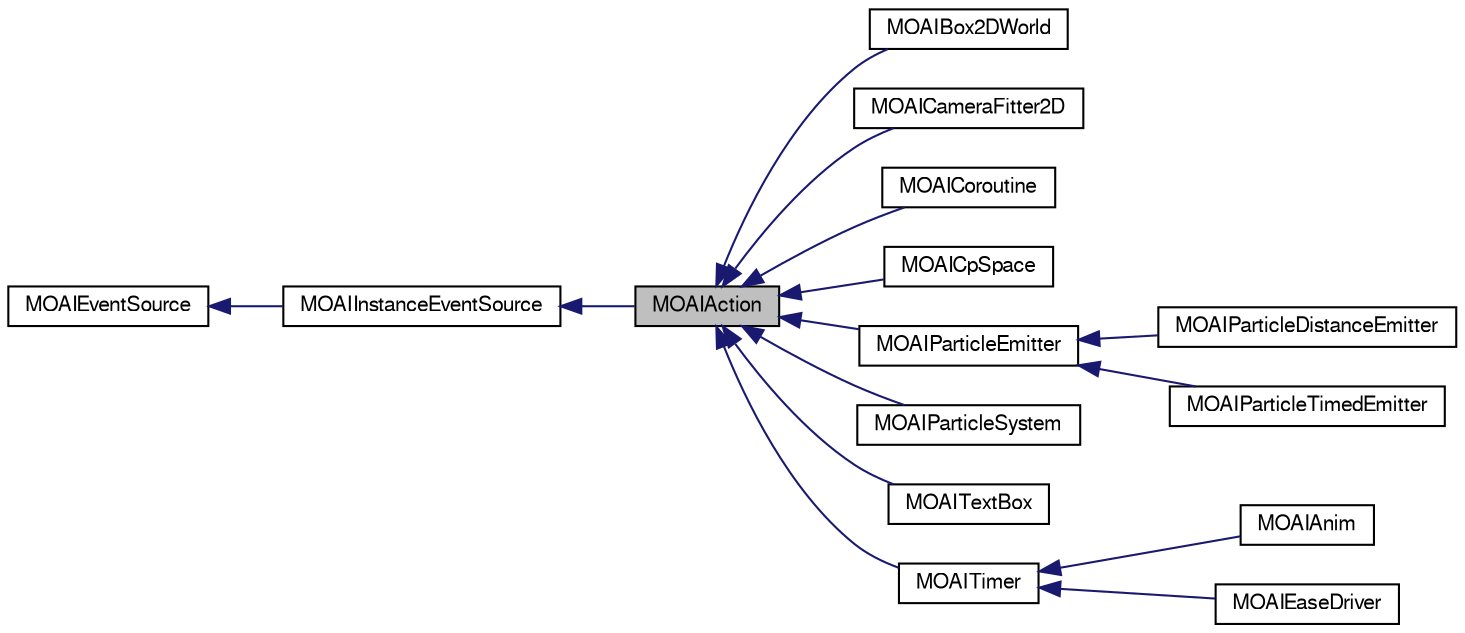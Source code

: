digraph G
{
  edge [fontname="FreeSans",fontsize="10",labelfontname="FreeSans",labelfontsize="10"];
  node [fontname="FreeSans",fontsize="10",shape=record];
  rankdir=LR;
  Node1 [label="MOAIAction",height=0.2,width=0.4,color="black", fillcolor="grey75", style="filled" fontcolor="black"];
  Node2 -> Node1 [dir=back,color="midnightblue",fontsize="10",style="solid",fontname="FreeSans"];
  Node2 [label="MOAIInstanceEventSource",height=0.2,width=0.4,color="black", fillcolor="white", style="filled",URL="$class_m_o_a_i_instance_event_source.html",tooltip="Derivation of MOAIEventSource for non-global lua objects."];
  Node3 -> Node2 [dir=back,color="midnightblue",fontsize="10",style="solid",fontname="FreeSans"];
  Node3 [label="MOAIEventSource",height=0.2,width=0.4,color="black", fillcolor="white", style="filled",URL="$class_m_o_a_i_event_source.html",tooltip="Base class for all Lua-bound Moai objects that emit events and have an event table."];
  Node1 -> Node4 [dir=back,color="midnightblue",fontsize="10",style="solid",fontname="FreeSans"];
  Node4 [label="MOAIBox2DWorld",height=0.2,width=0.4,color="black", fillcolor="white", style="filled",URL="$class_m_o_a_i_box2_d_world.html",tooltip="Box2D world.   	&lt;table cellpadding=&quot;8&quot;&gt;&lt;tr&gt; &lt;td vertical-align=&quot;top&quo..."];
  Node1 -> Node5 [dir=back,color="midnightblue",fontsize="10",style="solid",fontname="FreeSans"];
  Node5 [label="MOAICameraFitter2D",height=0.2,width=0.4,color="black", fillcolor="white", style="filled",URL="$class_m_o_a_i_camera_fitter2_d.html",tooltip="Action to dynamically fit a camera transform to a set of targets given a viewport and world space con..."];
  Node1 -> Node6 [dir=back,color="midnightblue",fontsize="10",style="solid",fontname="FreeSans"];
  Node6 [label="MOAICoroutine",height=0.2,width=0.4,color="black", fillcolor="white", style="filled",URL="$class_m_o_a_i_coroutine.html",tooltip="Binds a Lua coroutine to a MOAIAction."];
  Node1 -> Node7 [dir=back,color="midnightblue",fontsize="10",style="solid",fontname="FreeSans"];
  Node7 [label="MOAICpSpace",height=0.2,width=0.4,color="black", fillcolor="white", style="filled",URL="$class_m_o_a_i_cp_space.html",tooltip="Chipmunk Space.   	&lt;table cellpadding=&quot;8&quot;&gt;&lt;tr&gt; &lt;td vertical-align=&quot;top&..."];
  Node1 -> Node8 [dir=back,color="midnightblue",fontsize="10",style="solid",fontname="FreeSans"];
  Node8 [label="MOAIParticleEmitter",height=0.2,width=0.4,color="black", fillcolor="white", style="filled",URL="$class_m_o_a_i_particle_emitter.html",tooltip="Particle emitter."];
  Node8 -> Node9 [dir=back,color="midnightblue",fontsize="10",style="solid",fontname="FreeSans"];
  Node9 [label="MOAIParticleDistanceEmitter",height=0.2,width=0.4,color="black", fillcolor="white", style="filled",URL="$class_m_o_a_i_particle_distance_emitter.html",tooltip="Particle emitter."];
  Node8 -> Node10 [dir=back,color="midnightblue",fontsize="10",style="solid",fontname="FreeSans"];
  Node10 [label="MOAIParticleTimedEmitter",height=0.2,width=0.4,color="black", fillcolor="white", style="filled",URL="$class_m_o_a_i_particle_timed_emitter.html",tooltip="Particle emitter."];
  Node1 -> Node11 [dir=back,color="midnightblue",fontsize="10",style="solid",fontname="FreeSans"];
  Node11 [label="MOAIParticleSystem",height=0.2,width=0.4,color="black", fillcolor="white", style="filled",URL="$class_m_o_a_i_particle_system.html",tooltip="Particle system."];
  Node1 -> Node12 [dir=back,color="midnightblue",fontsize="10",style="solid",fontname="FreeSans"];
  Node12 [label="MOAITextBox",height=0.2,width=0.4,color="black", fillcolor="white", style="filled",URL="$class_m_o_a_i_text_box.html"];
  Node1 -> Node13 [dir=back,color="midnightblue",fontsize="10",style="solid",fontname="FreeSans"];
  Node13 [label="MOAITimer",height=0.2,width=0.4,color="black", fillcolor="white", style="filled",URL="$class_m_o_a_i_timer.html",tooltip="Timer class for driving curves and animations.   	&lt;table cellpadding=&quot;8&quot;&gt;&lt;tr&gt; &..."];
  Node13 -> Node14 [dir=back,color="midnightblue",fontsize="10",style="solid",fontname="FreeSans"];
  Node14 [label="MOAIAnim",height=0.2,width=0.4,color="black", fillcolor="white", style="filled",URL="$class_m_o_a_i_anim.html",tooltip="Bind anim curves to nodes and provides timer controls for anim playback."];
  Node13 -> Node15 [dir=back,color="midnightblue",fontsize="10",style="solid",fontname="FreeSans"];
  Node15 [label="MOAIEaseDriver",height=0.2,width=0.4,color="black", fillcolor="white", style="filled",URL="$class_m_o_a_i_ease_driver.html",tooltip="Action that applies simple ease curves to node attributes."];
}
